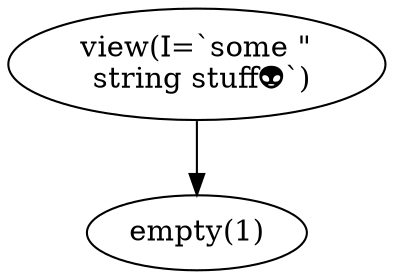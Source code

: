 digraph {
"op_0" ["label"="empty(1)"]
"op_1" ["label"="view(I=`some \"\n string stuff👽`)"]
"op_1" -> "op_0"
}